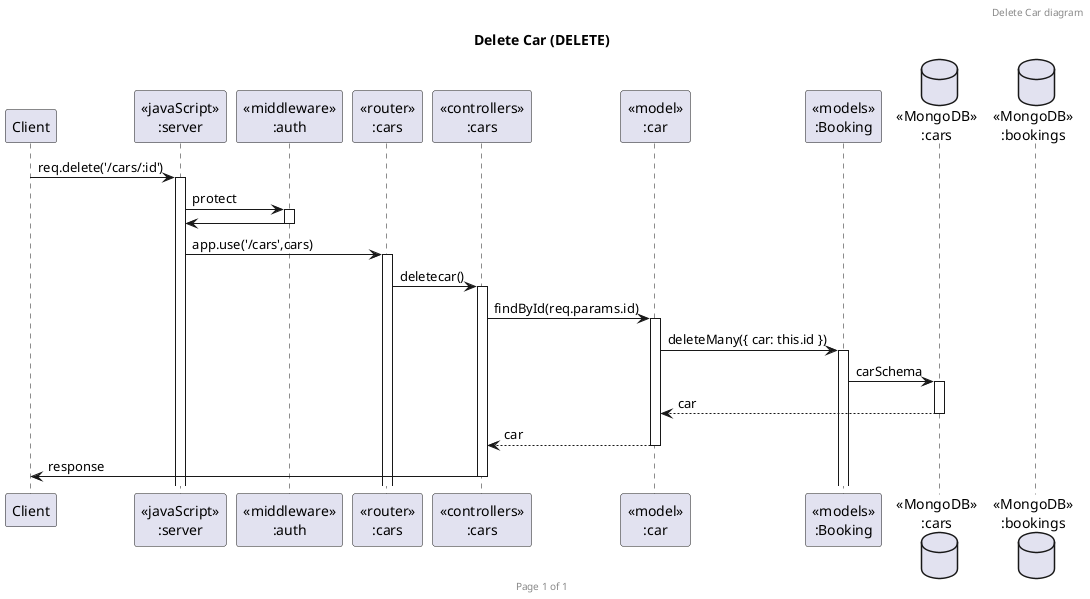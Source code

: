 @startuml Delete Car (DELETE)

header Delete Car diagram
footer Page %page% of %lastpage%
title "Delete Car (DELETE)"

participant "Client" as client
participant "<<javaScript>>\n:server" as server
participant "<<middleware>>\n:auth" as middlewareAuth
participant "<<router>>\n:cars" as routercars
participant "<<controllers>>\n:cars" as controllerscars
participant "<<model>>\n:car" as modelcar
participant "<<models>>\n:Booking" as bookingModel
database "<<MongoDB>>\n:cars" as carsDatabase
database "<<MongoDB>>\n:bookings" as bookingDatabase

client->server ++:req.delete('/cars/:id')
server->middlewareAuth ++:protect
middlewareAuth->server --:
server->routercars ++:app.use('/cars',cars)
routercars -> controllerscars ++:deletecar()
controllerscars->modelcar ++:findById(req.params.id)
modelcar -> bookingModel ++: deleteMany({ car: this.id })
bookingModel ->carsDatabase ++: carSchema
carsDatabase --> modelcar --: car
controllerscars <-- modelcar --:car
controllerscars->client --:response

@enduml
